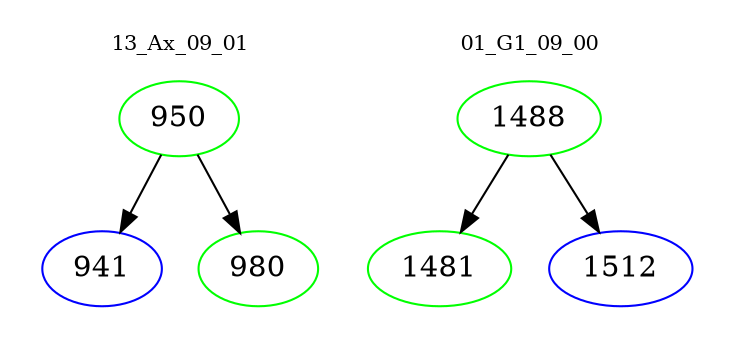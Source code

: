 digraph{
subgraph cluster_0 {
color = white
label = "13_Ax_09_01";
fontsize=10;
T0_950 [label="950", color="green"]
T0_950 -> T0_941 [color="black"]
T0_941 [label="941", color="blue"]
T0_950 -> T0_980 [color="black"]
T0_980 [label="980", color="green"]
}
subgraph cluster_1 {
color = white
label = "01_G1_09_00";
fontsize=10;
T1_1488 [label="1488", color="green"]
T1_1488 -> T1_1481 [color="black"]
T1_1481 [label="1481", color="green"]
T1_1488 -> T1_1512 [color="black"]
T1_1512 [label="1512", color="blue"]
}
}
